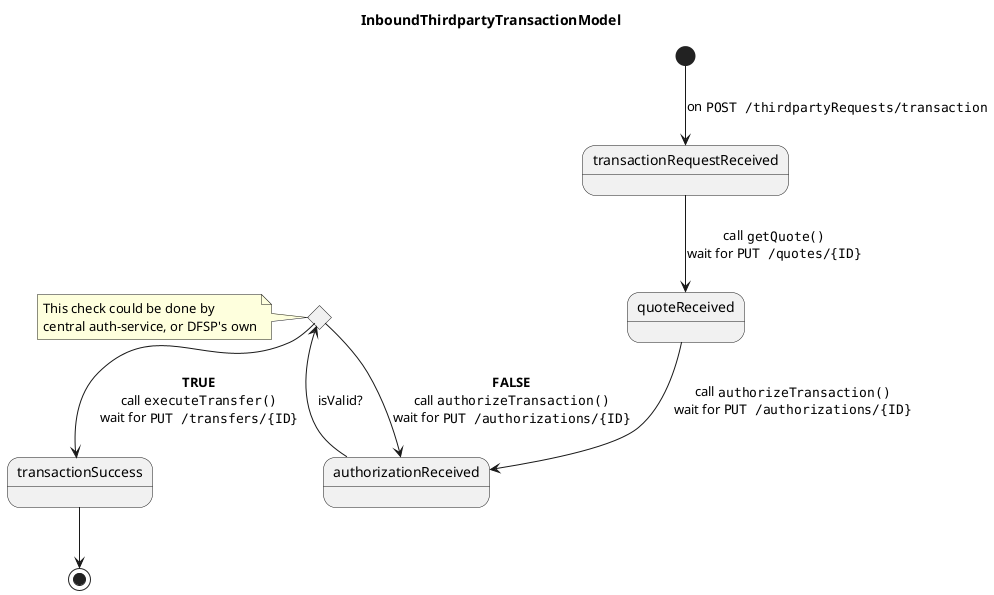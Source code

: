 @startuml InboundThirdpartyTransactionModel

title InboundThirdpartyTransactionModel

state isValid <<choice>>

[*] --> transactionRequestReceived: on ""POST /thirdpartyRequests/transaction""
transactionRequestReceived --> quoteReceived: call ""getQuote()""\nwait for ""PUT /quotes/{ID}""
quoteReceived --> authorizationReceived: call ""authorizeTransaction()""\nwait for ""PUT /authorizations/{ID}""
authorizationReceived --> isValid: isValid?
isValid --> transactionSuccess:**TRUE**\ncall ""executeTransfer()""\nwait for ""PUT /transfers/{ID}""
isValid --> authorizationReceived:**FALSE**\ncall ""authorizeTransaction()""\nwait for ""PUT /authorizations/{ID}""
transactionSuccess --> [*]

note left of isValid : This check could be done by\ncentral auth-service, or DFSP's own

@enduml

